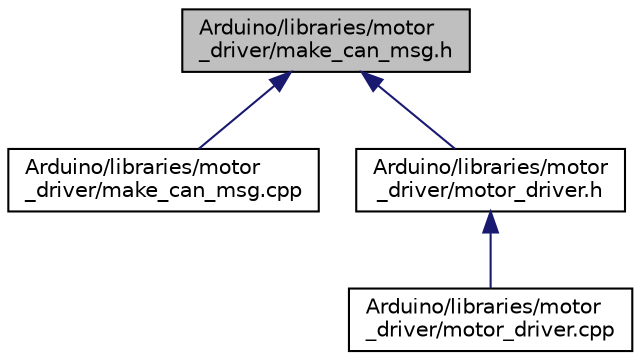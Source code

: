 digraph "Arduino/libraries/motor_driver/make_can_msg.h"
{
 // LATEX_PDF_SIZE
  edge [fontname="Helvetica",fontsize="10",labelfontname="Helvetica",labelfontsize="10"];
  node [fontname="Helvetica",fontsize="10",shape=record];
  Node1 [label="Arduino/libraries/motor\l_driver/make_can_msg.h",height=0.2,width=0.4,color="black", fillcolor="grey75", style="filled", fontcolor="black",tooltip=" "];
  Node1 -> Node2 [dir="back",color="midnightblue",fontsize="10",style="solid",fontname="Helvetica"];
  Node2 [label="Arduino/libraries/motor\l_driver/make_can_msg.cpp",height=0.2,width=0.4,color="black", fillcolor="white", style="filled",URL="$make__can__msg_8cpp.html",tooltip=" "];
  Node1 -> Node3 [dir="back",color="midnightblue",fontsize="10",style="solid",fontname="Helvetica"];
  Node3 [label="Arduino/libraries/motor\l_driver/motor_driver.h",height=0.2,width=0.4,color="black", fillcolor="white", style="filled",URL="$motor__driver_8h.html",tooltip=" "];
  Node3 -> Node4 [dir="back",color="midnightblue",fontsize="10",style="solid",fontname="Helvetica"];
  Node4 [label="Arduino/libraries/motor\l_driver/motor_driver.cpp",height=0.2,width=0.4,color="black", fillcolor="white", style="filled",URL="$motor__driver_8cpp.html",tooltip=" "];
}
